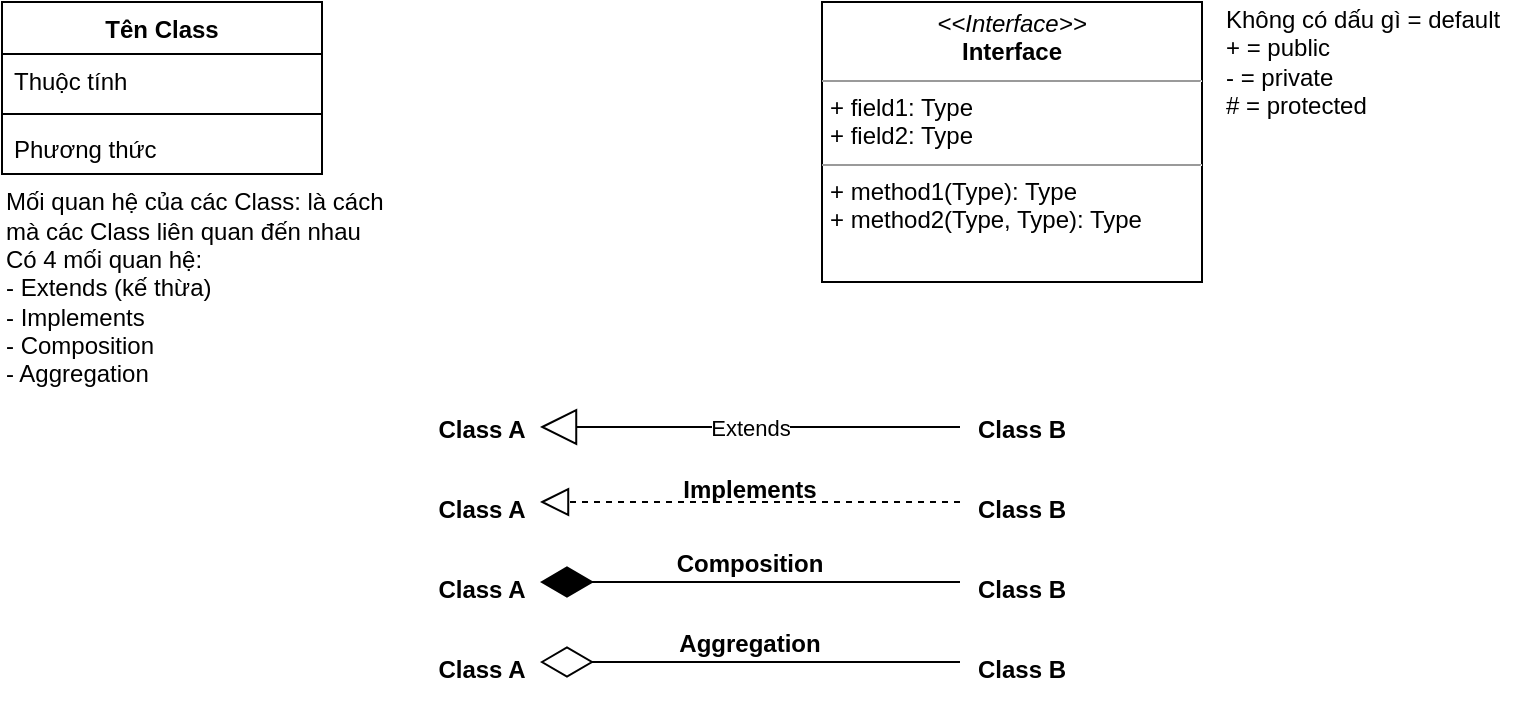 <mxfile version="20.2.5" type="github" pages="2">
  <diagram id="9yQxBd88WESOBBPPKUYm" name="Trang-1">
    <mxGraphModel dx="1374" dy="800" grid="1" gridSize="10" guides="1" tooltips="1" connect="1" arrows="1" fold="1" page="1" pageScale="1" pageWidth="827" pageHeight="1169" math="0" shadow="0">
      <root>
        <mxCell id="0" />
        <mxCell id="1" parent="0" />
        <mxCell id="Z1F7sFOoVknIdEl82ZfZ-6" value="Tên Class&#xa;" style="swimlane;fontStyle=1;align=center;verticalAlign=top;childLayout=stackLayout;horizontal=1;startSize=26;horizontalStack=0;resizeParent=1;resizeParentMax=0;resizeLast=0;collapsible=1;marginBottom=0;" parent="1" vertex="1">
          <mxGeometry x="40" y="20" width="160" height="86" as="geometry" />
        </mxCell>
        <mxCell id="Z1F7sFOoVknIdEl82ZfZ-7" value="Thuộc tính" style="text;strokeColor=none;fillColor=none;align=left;verticalAlign=top;spacingLeft=4;spacingRight=4;overflow=hidden;rotatable=0;points=[[0,0.5],[1,0.5]];portConstraint=eastwest;" parent="Z1F7sFOoVknIdEl82ZfZ-6" vertex="1">
          <mxGeometry y="26" width="160" height="26" as="geometry" />
        </mxCell>
        <mxCell id="Z1F7sFOoVknIdEl82ZfZ-8" value="" style="line;strokeWidth=1;fillColor=none;align=left;verticalAlign=middle;spacingTop=-1;spacingLeft=3;spacingRight=3;rotatable=0;labelPosition=right;points=[];portConstraint=eastwest;" parent="Z1F7sFOoVknIdEl82ZfZ-6" vertex="1">
          <mxGeometry y="52" width="160" height="8" as="geometry" />
        </mxCell>
        <mxCell id="Z1F7sFOoVknIdEl82ZfZ-9" value="Phương thức" style="text;strokeColor=none;fillColor=none;align=left;verticalAlign=top;spacingLeft=4;spacingRight=4;overflow=hidden;rotatable=0;points=[[0,0.5],[1,0.5]];portConstraint=eastwest;" parent="Z1F7sFOoVknIdEl82ZfZ-6" vertex="1">
          <mxGeometry y="60" width="160" height="26" as="geometry" />
        </mxCell>
        <mxCell id="Z1F7sFOoVknIdEl82ZfZ-15" value="&lt;p style=&quot;margin:0px;margin-top:4px;text-align:center;&quot;&gt;&lt;i&gt;&amp;lt;&amp;lt;Interface&amp;gt;&amp;gt;&lt;/i&gt;&lt;br/&gt;&lt;b&gt;Interface&lt;/b&gt;&lt;/p&gt;&lt;hr size=&quot;1&quot;/&gt;&lt;p style=&quot;margin:0px;margin-left:4px;&quot;&gt;+ field1: Type&lt;br/&gt;+ field2: Type&lt;/p&gt;&lt;hr size=&quot;1&quot;/&gt;&lt;p style=&quot;margin:0px;margin-left:4px;&quot;&gt;+ method1(Type): Type&lt;br/&gt;+ method2(Type, Type): Type&lt;/p&gt;" style="verticalAlign=top;align=left;overflow=fill;fontSize=12;fontFamily=Helvetica;html=1;" parent="1" vertex="1">
          <mxGeometry x="450" y="20" width="190" height="140" as="geometry" />
        </mxCell>
        <mxCell id="Z1F7sFOoVknIdEl82ZfZ-16" value="Không có dấu gì = default&lt;br&gt;+ = public&lt;br&gt;- = private&lt;br&gt;# = protected" style="text;html=1;strokeColor=none;fillColor=none;align=left;verticalAlign=middle;whiteSpace=wrap;rounded=0;" parent="1" vertex="1">
          <mxGeometry x="650" y="20" width="150" height="60" as="geometry" />
        </mxCell>
        <mxCell id="Z1F7sFOoVknIdEl82ZfZ-17" value="Mối quan hệ của các Class: là cách mà các Class liên quan đến nhau&lt;br&gt;Có 4 mối quan hệ:&lt;br&gt;- Extends (kế thừa)&lt;br&gt;- Implements&lt;br&gt;- Composition&lt;br&gt;- Aggregation&lt;br&gt;" style="text;html=1;strokeColor=none;fillColor=none;align=left;verticalAlign=middle;whiteSpace=wrap;rounded=0;" parent="1" vertex="1">
          <mxGeometry x="40" y="106" width="210" height="114" as="geometry" />
        </mxCell>
        <mxCell id="Z1F7sFOoVknIdEl82ZfZ-23" value="" style="endArrow=block;dashed=1;endFill=0;endSize=12;html=1;rounded=0;" parent="1" edge="1">
          <mxGeometry width="160" relative="1" as="geometry">
            <mxPoint x="519" y="270" as="sourcePoint" />
            <mxPoint x="309" y="270" as="targetPoint" />
          </mxGeometry>
        </mxCell>
        <mxCell id="Z1F7sFOoVknIdEl82ZfZ-24" value="Extends" style="endArrow=block;endSize=16;endFill=0;html=1;rounded=0;" parent="1" edge="1">
          <mxGeometry width="160" relative="1" as="geometry">
            <mxPoint x="519" y="232.5" as="sourcePoint" />
            <mxPoint x="309" y="232.5" as="targetPoint" />
          </mxGeometry>
        </mxCell>
        <mxCell id="Z1F7sFOoVknIdEl82ZfZ-25" value="" style="endArrow=diamondThin;endFill=1;endSize=24;html=1;rounded=0;" parent="1" edge="1">
          <mxGeometry width="160" relative="1" as="geometry">
            <mxPoint x="519" y="310" as="sourcePoint" />
            <mxPoint x="309" y="310" as="targetPoint" />
          </mxGeometry>
        </mxCell>
        <mxCell id="Z1F7sFOoVknIdEl82ZfZ-27" value="Composition" style="text;align=center;fontStyle=1;verticalAlign=middle;spacingLeft=3;spacingRight=3;strokeColor=none;rotatable=0;points=[[0,0.5],[1,0.5]];portConstraint=eastwest;" parent="1" vertex="1">
          <mxGeometry x="374" y="290" width="80" height="20" as="geometry" />
        </mxCell>
        <mxCell id="Z1F7sFOoVknIdEl82ZfZ-28" value="" style="endArrow=diamondThin;endFill=0;endSize=24;html=1;rounded=0;" parent="1" edge="1">
          <mxGeometry width="160" relative="1" as="geometry">
            <mxPoint x="519" y="350" as="sourcePoint" />
            <mxPoint x="309" y="350" as="targetPoint" />
          </mxGeometry>
        </mxCell>
        <mxCell id="Z1F7sFOoVknIdEl82ZfZ-29" value="Implements" style="text;align=center;fontStyle=1;verticalAlign=middle;spacingLeft=3;spacingRight=3;strokeColor=none;rotatable=0;points=[[0,0.5],[1,0.5]];portConstraint=eastwest;" parent="1" vertex="1">
          <mxGeometry x="374" y="250" width="80" height="26" as="geometry" />
        </mxCell>
        <mxCell id="Z1F7sFOoVknIdEl82ZfZ-31" value="Aggregation" style="text;align=center;fontStyle=1;verticalAlign=middle;spacingLeft=3;spacingRight=3;strokeColor=none;rotatable=0;points=[[0,0.5],[1,0.5]];portConstraint=eastwest;" parent="1" vertex="1">
          <mxGeometry x="374" y="330" width="80" height="20" as="geometry" />
        </mxCell>
        <mxCell id="Z1F7sFOoVknIdEl82ZfZ-32" value="Class A" style="text;align=center;fontStyle=1;verticalAlign=middle;spacingLeft=3;spacingRight=3;strokeColor=none;rotatable=0;points=[[0,0.5],[1,0.5]];portConstraint=eastwest;" parent="1" vertex="1">
          <mxGeometry x="240" y="220" width="80" height="26" as="geometry" />
        </mxCell>
        <mxCell id="Z1F7sFOoVknIdEl82ZfZ-33" value="Class B" style="text;align=center;fontStyle=1;verticalAlign=middle;spacingLeft=3;spacingRight=3;strokeColor=none;rotatable=0;points=[[0,0.5],[1,0.5]];portConstraint=eastwest;" parent="1" vertex="1">
          <mxGeometry x="510" y="220" width="80" height="26" as="geometry" />
        </mxCell>
        <mxCell id="Z1F7sFOoVknIdEl82ZfZ-34" value="Class B" style="text;align=center;fontStyle=1;verticalAlign=middle;spacingLeft=3;spacingRight=3;strokeColor=none;rotatable=0;points=[[0,0.5],[1,0.5]];portConstraint=eastwest;" parent="1" vertex="1">
          <mxGeometry x="510" y="260" width="80" height="26" as="geometry" />
        </mxCell>
        <mxCell id="Z1F7sFOoVknIdEl82ZfZ-35" value="Class B" style="text;align=center;fontStyle=1;verticalAlign=middle;spacingLeft=3;spacingRight=3;strokeColor=none;rotatable=0;points=[[0,0.5],[1,0.5]];portConstraint=eastwest;" parent="1" vertex="1">
          <mxGeometry x="510" y="300" width="80" height="26" as="geometry" />
        </mxCell>
        <mxCell id="Z1F7sFOoVknIdEl82ZfZ-36" value="Class B" style="text;align=center;fontStyle=1;verticalAlign=middle;spacingLeft=3;spacingRight=3;strokeColor=none;rotatable=0;points=[[0,0.5],[1,0.5]];portConstraint=eastwest;" parent="1" vertex="1">
          <mxGeometry x="510" y="340" width="80" height="26" as="geometry" />
        </mxCell>
        <mxCell id="Z1F7sFOoVknIdEl82ZfZ-37" value="Class A" style="text;align=center;fontStyle=1;verticalAlign=middle;spacingLeft=3;spacingRight=3;strokeColor=none;rotatable=0;points=[[0,0.5],[1,0.5]];portConstraint=eastwest;" parent="1" vertex="1">
          <mxGeometry x="240" y="260" width="80" height="26" as="geometry" />
        </mxCell>
        <mxCell id="Z1F7sFOoVknIdEl82ZfZ-38" value="Class A" style="text;align=center;fontStyle=1;verticalAlign=middle;spacingLeft=3;spacingRight=3;strokeColor=none;rotatable=0;points=[[0,0.5],[1,0.5]];portConstraint=eastwest;" parent="1" vertex="1">
          <mxGeometry x="240" y="300" width="80" height="26" as="geometry" />
        </mxCell>
        <mxCell id="Z1F7sFOoVknIdEl82ZfZ-39" value="Class A" style="text;align=center;fontStyle=1;verticalAlign=middle;spacingLeft=3;spacingRight=3;strokeColor=none;rotatable=0;points=[[0,0.5],[1,0.5]];portConstraint=eastwest;" parent="1" vertex="1">
          <mxGeometry x="240" y="340" width="80" height="26" as="geometry" />
        </mxCell>
      </root>
    </mxGraphModel>
  </diagram>
  <diagram id="Qbo5h5n4FZLQqLkmwRTi" name="hinhHoc">
    <mxGraphModel dx="1374" dy="800" grid="1" gridSize="10" guides="1" tooltips="1" connect="1" arrows="1" fold="1" page="1" pageScale="1" pageWidth="827" pageHeight="1169" math="0" shadow="0">
      <root>
        <mxCell id="0" />
        <mxCell id="1" parent="0" />
        <mxCell id="xhxp1pAOnVoIleIqqSFP-1" value="&lt;p style=&quot;margin:0px;margin-top:4px;text-align:center;&quot;&gt;&lt;i&gt;&amp;lt;&amp;lt;Interface&amp;gt;&amp;gt;&lt;/i&gt;&lt;br&gt;&lt;b&gt;hinhHoc&lt;/b&gt;&lt;/p&gt;&lt;hr size=&quot;1&quot;&gt;&lt;p style=&quot;margin:0px;margin-left:4px;&quot;&gt;+ nhap(Scanner): void&lt;br&gt;&lt;/p&gt;&lt;p style=&quot;margin:0px;margin-left:4px;&quot;&gt;+ tinhChuVi(): void&lt;/p&gt;&lt;p style=&quot;margin:0px;margin-left:4px;&quot;&gt;+ tinhDienTich(): void&lt;/p&gt;&lt;p style=&quot;margin:0px;margin-left:4px;&quot;&gt;&lt;br&gt;&lt;/p&gt;" style="verticalAlign=top;align=left;overflow=fill;fontSize=12;fontFamily=Helvetica;html=1;" vertex="1" parent="1">
          <mxGeometry x="330" y="40" width="190" height="140" as="geometry" />
        </mxCell>
        <mxCell id="xhxp1pAOnVoIleIqqSFP-3" value="hinhChuNhat" style="swimlane;fontStyle=1;align=center;verticalAlign=top;childLayout=stackLayout;horizontal=1;startSize=26;horizontalStack=0;resizeParent=1;resizeParentMax=0;resizeLast=0;collapsible=1;marginBottom=0;" vertex="1" parent="1">
          <mxGeometry y="280" width="210" height="140" as="geometry" />
        </mxCell>
        <mxCell id="xhxp1pAOnVoIleIqqSFP-4" value="+ chieuDai: double&#xa;+ chieuRong: double" style="text;strokeColor=none;fillColor=none;align=left;verticalAlign=top;spacingLeft=4;spacingRight=4;overflow=hidden;rotatable=0;points=[[0,0.5],[1,0.5]];portConstraint=eastwest;" vertex="1" parent="xhxp1pAOnVoIleIqqSFP-3">
          <mxGeometry y="26" width="210" height="44" as="geometry" />
        </mxCell>
        <mxCell id="xhxp1pAOnVoIleIqqSFP-5" value="" style="line;strokeWidth=1;fillColor=none;align=left;verticalAlign=middle;spacingTop=-1;spacingLeft=3;spacingRight=3;rotatable=0;labelPosition=right;points=[];portConstraint=eastwest;" vertex="1" parent="xhxp1pAOnVoIleIqqSFP-3">
          <mxGeometry y="70" width="210" height="8" as="geometry" />
        </mxCell>
        <mxCell id="xhxp1pAOnVoIleIqqSFP-6" value="+ nhap(Scanner): void &lt;&lt;override&gt;&gt;&#xa;+ tinhChuVi(): void &lt;&lt;override&gt;&gt;&#xa;+ tinhDienTich(): void &lt;&lt;override&gt;&gt;" style="text;strokeColor=none;fillColor=none;align=left;verticalAlign=top;spacingLeft=4;spacingRight=4;overflow=hidden;rotatable=0;points=[[0,0.5],[1,0.5]];portConstraint=eastwest;" vertex="1" parent="xhxp1pAOnVoIleIqqSFP-3">
          <mxGeometry y="78" width="210" height="62" as="geometry" />
        </mxCell>
        <mxCell id="xhxp1pAOnVoIleIqqSFP-7" value="hinhVuong" style="swimlane;fontStyle=1;align=center;verticalAlign=top;childLayout=stackLayout;horizontal=1;startSize=26;horizontalStack=0;resizeParent=1;resizeParentMax=0;resizeLast=0;collapsible=1;marginBottom=0;" vertex="1" parent="1">
          <mxGeometry x="320" y="280" width="210" height="140" as="geometry">
            <mxRectangle x="300" y="280" width="100" height="30" as="alternateBounds" />
          </mxGeometry>
        </mxCell>
        <mxCell id="xhxp1pAOnVoIleIqqSFP-8" value="+ canh: double" style="text;strokeColor=none;fillColor=none;align=left;verticalAlign=top;spacingLeft=4;spacingRight=4;overflow=hidden;rotatable=0;points=[[0,0.5],[1,0.5]];portConstraint=eastwest;" vertex="1" parent="xhxp1pAOnVoIleIqqSFP-7">
          <mxGeometry y="26" width="210" height="26" as="geometry" />
        </mxCell>
        <mxCell id="xhxp1pAOnVoIleIqqSFP-9" value="" style="line;strokeWidth=1;fillColor=none;align=left;verticalAlign=middle;spacingTop=-1;spacingLeft=3;spacingRight=3;rotatable=0;labelPosition=right;points=[];portConstraint=eastwest;" vertex="1" parent="xhxp1pAOnVoIleIqqSFP-7">
          <mxGeometry y="52" width="210" height="8" as="geometry" />
        </mxCell>
        <mxCell id="xhxp1pAOnVoIleIqqSFP-10" value="+ nhap(Scanner): void &lt;&lt;override&gt;&gt;&#xa;+ tinhChuVi(): void &lt;&lt;override&gt;&gt;&#xa;+ tinhDienTich(): void &lt;&lt;override&gt;&gt;" style="text;strokeColor=none;fillColor=none;align=left;verticalAlign=top;spacingLeft=4;spacingRight=4;overflow=hidden;rotatable=0;points=[[0,0.5],[1,0.5]];portConstraint=eastwest;" vertex="1" parent="xhxp1pAOnVoIleIqqSFP-7">
          <mxGeometry y="60" width="210" height="80" as="geometry" />
        </mxCell>
        <mxCell id="xhxp1pAOnVoIleIqqSFP-11" value="hinhTron" style="swimlane;fontStyle=1;align=center;verticalAlign=top;childLayout=stackLayout;horizontal=1;startSize=26;horizontalStack=0;resizeParent=1;resizeParentMax=0;resizeLast=0;collapsible=1;marginBottom=0;" vertex="1" parent="1">
          <mxGeometry x="617" y="280" width="210" height="140" as="geometry" />
        </mxCell>
        <mxCell id="xhxp1pAOnVoIleIqqSFP-12" value="+ banKinh: double" style="text;strokeColor=none;fillColor=none;align=left;verticalAlign=top;spacingLeft=4;spacingRight=4;overflow=hidden;rotatable=0;points=[[0,0.5],[1,0.5]];portConstraint=eastwest;" vertex="1" parent="xhxp1pAOnVoIleIqqSFP-11">
          <mxGeometry y="26" width="210" height="26" as="geometry" />
        </mxCell>
        <mxCell id="xhxp1pAOnVoIleIqqSFP-13" value="" style="line;strokeWidth=1;fillColor=none;align=left;verticalAlign=middle;spacingTop=-1;spacingLeft=3;spacingRight=3;rotatable=0;labelPosition=right;points=[];portConstraint=eastwest;" vertex="1" parent="xhxp1pAOnVoIleIqqSFP-11">
          <mxGeometry y="52" width="210" height="8" as="geometry" />
        </mxCell>
        <mxCell id="xhxp1pAOnVoIleIqqSFP-14" value="+ nhap(Scanner): void &lt;&lt;override&gt;&gt;&#xa;+ tinhChuVi(): void &lt;&lt;override&gt;&gt;&#xa;+ tinhDienTich(): void &lt;&lt;override&gt;&gt;" style="text;strokeColor=none;fillColor=none;align=left;verticalAlign=top;spacingLeft=4;spacingRight=4;overflow=hidden;rotatable=0;points=[[0,0.5],[1,0.5]];portConstraint=eastwest;" vertex="1" parent="xhxp1pAOnVoIleIqqSFP-11">
          <mxGeometry y="60" width="210" height="80" as="geometry" />
        </mxCell>
        <mxCell id="xhxp1pAOnVoIleIqqSFP-15" value="main" style="swimlane;fontStyle=1;align=center;verticalAlign=top;childLayout=stackLayout;horizontal=1;startSize=26;horizontalStack=0;resizeParent=1;resizeParentMax=0;resizeLast=0;collapsible=1;marginBottom=0;" vertex="1" parent="1">
          <mxGeometry x="345" y="525" width="160" height="60" as="geometry" />
        </mxCell>
        <mxCell id="xhxp1pAOnVoIleIqqSFP-17" value="" style="line;strokeWidth=1;fillColor=none;align=left;verticalAlign=middle;spacingTop=-1;spacingLeft=3;spacingRight=3;rotatable=0;labelPosition=right;points=[];portConstraint=eastwest;" vertex="1" parent="xhxp1pAOnVoIleIqqSFP-15">
          <mxGeometry y="26" width="160" height="8" as="geometry" />
        </mxCell>
        <mxCell id="xhxp1pAOnVoIleIqqSFP-18" value="+ main(): static void" style="text;strokeColor=none;fillColor=none;align=left;verticalAlign=top;spacingLeft=4;spacingRight=4;overflow=hidden;rotatable=0;points=[[0,0.5],[1,0.5]];portConstraint=eastwest;" vertex="1" parent="xhxp1pAOnVoIleIqqSFP-15">
          <mxGeometry y="34" width="160" height="26" as="geometry" />
        </mxCell>
        <mxCell id="xhxp1pAOnVoIleIqqSFP-20" value="" style="endArrow=none;html=1;rounded=0;entryX=0.473;entryY=1.022;entryDx=0;entryDy=0;entryPerimeter=0;" edge="1" parent="1" target="xhxp1pAOnVoIleIqqSFP-6">
          <mxGeometry width="50" height="50" relative="1" as="geometry">
            <mxPoint x="420" y="525" as="sourcePoint" />
            <mxPoint x="470" y="475" as="targetPoint" />
          </mxGeometry>
        </mxCell>
        <mxCell id="xhxp1pAOnVoIleIqqSFP-21" value="" style="endArrow=none;html=1;rounded=0;entryX=0.475;entryY=1.005;entryDx=0;entryDy=0;entryPerimeter=0;" edge="1" parent="1" target="xhxp1pAOnVoIleIqqSFP-10">
          <mxGeometry width="50" height="50" relative="1" as="geometry">
            <mxPoint x="420" y="525" as="sourcePoint" />
            <mxPoint x="470" y="475" as="targetPoint" />
          </mxGeometry>
        </mxCell>
        <mxCell id="xhxp1pAOnVoIleIqqSFP-22" value="" style="endArrow=none;html=1;rounded=0;entryX=0.482;entryY=1.046;entryDx=0;entryDy=0;entryPerimeter=0;" edge="1" parent="1" target="xhxp1pAOnVoIleIqqSFP-14">
          <mxGeometry width="50" height="50" relative="1" as="geometry">
            <mxPoint x="420" y="525" as="sourcePoint" />
            <mxPoint x="470" y="475" as="targetPoint" />
          </mxGeometry>
        </mxCell>
        <mxCell id="xhxp1pAOnVoIleIqqSFP-23" value="" style="endArrow=block;dashed=1;endFill=0;endSize=12;html=1;rounded=0;exitX=0.5;exitY=0;exitDx=0;exitDy=0;entryX=0;entryY=1;entryDx=0;entryDy=0;" edge="1" parent="1" source="xhxp1pAOnVoIleIqqSFP-3" target="xhxp1pAOnVoIleIqqSFP-1">
          <mxGeometry width="160" relative="1" as="geometry">
            <mxPoint x="110" y="220" as="sourcePoint" />
            <mxPoint x="270" y="220" as="targetPoint" />
          </mxGeometry>
        </mxCell>
        <mxCell id="xhxp1pAOnVoIleIqqSFP-24" value="" style="endArrow=block;dashed=1;endFill=0;endSize=12;html=1;rounded=0;exitX=0.475;exitY=-0.002;exitDx=0;exitDy=0;exitPerimeter=0;entryX=1;entryY=1;entryDx=0;entryDy=0;" edge="1" parent="1" source="xhxp1pAOnVoIleIqqSFP-11" target="xhxp1pAOnVoIleIqqSFP-1">
          <mxGeometry width="160" relative="1" as="geometry">
            <mxPoint x="617" y="140.0" as="sourcePoint" />
            <mxPoint x="777" y="140.0" as="targetPoint" />
          </mxGeometry>
        </mxCell>
        <mxCell id="xhxp1pAOnVoIleIqqSFP-25" value="" style="endArrow=block;dashed=1;endFill=0;endSize=12;html=1;rounded=0;exitX=0.5;exitY=0;exitDx=0;exitDy=0;entryX=0.5;entryY=1;entryDx=0;entryDy=0;" edge="1" parent="1" source="xhxp1pAOnVoIleIqqSFP-7" target="xhxp1pAOnVoIleIqqSFP-1">
          <mxGeometry width="160" relative="1" as="geometry">
            <mxPoint x="414" y="230.0" as="sourcePoint" />
            <mxPoint x="574" y="230.0" as="targetPoint" />
          </mxGeometry>
        </mxCell>
      </root>
    </mxGraphModel>
  </diagram>
</mxfile>
